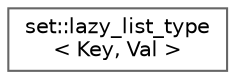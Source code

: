 digraph "类继承关系图"
{
 // LATEX_PDF_SIZE
  bgcolor="transparent";
  edge [fontname=Helvetica,fontsize=10,labelfontname=Helvetica,labelfontsize=10];
  node [fontname=Helvetica,fontsize=10,shape=box,height=0.2,width=0.4];
  rankdir="LR";
  Node0 [id="Node000000",label="set::lazy_list_type\l\< Key, Val \>",height=0.2,width=0.4,color="grey40", fillcolor="white", style="filled",URL="$structset_1_1lazy__list__type.html",tooltip=" "];
}
